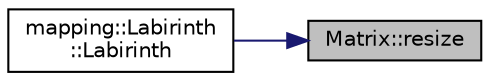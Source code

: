 digraph "Matrix::resize"
{
 // LATEX_PDF_SIZE
  edge [fontname="Helvetica",fontsize="10",labelfontname="Helvetica",labelfontsize="10"];
  node [fontname="Helvetica",fontsize="10",shape=record];
  rankdir="RL";
  Node1 [label="Matrix::resize",height=0.2,width=0.4,color="black", fillcolor="grey75", style="filled", fontcolor="black",tooltip=" "];
  Node1 -> Node2 [dir="back",color="midnightblue",fontsize="10",style="solid",fontname="Helvetica"];
  Node2 [label="mapping::Labirinth\l::Labirinth",height=0.2,width=0.4,color="black", fillcolor="white", style="filled",URL="$classmapping_1_1Labirinth.html#a6e580062b5e572b0de4285423d3fc636",tooltip="Construct a new Labirinth object."];
}

